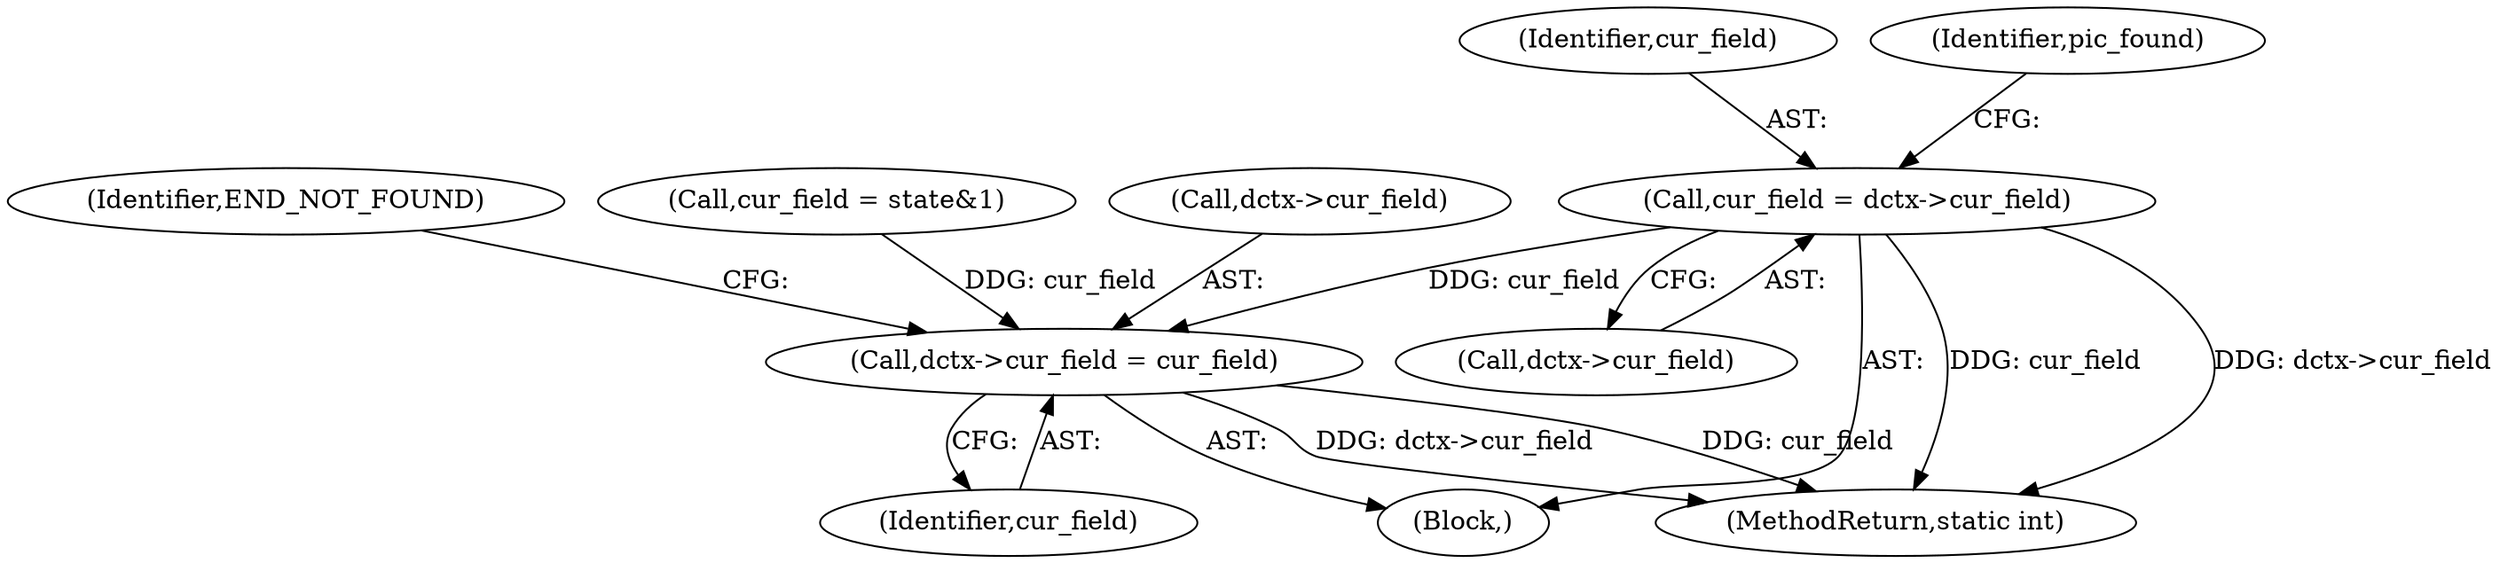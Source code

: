 digraph "0_FFmpeg_31c1c0b46a7021802c3d1d18039fca30dba5a14e@pointer" {
"1000137" [label="(Call,cur_field = dctx->cur_field)"];
"1000447" [label="(Call,dctx->cur_field = cur_field)"];
"1000451" [label="(Identifier,cur_field)"];
"1000137" [label="(Call,cur_field = dctx->cur_field)"];
"1000453" [label="(Identifier,END_NOT_FOUND)"];
"1000178" [label="(Call,cur_field = state&1)"];
"1000448" [label="(Call,dctx->cur_field)"];
"1000454" [label="(MethodReturn,static int)"];
"1000138" [label="(Identifier,cur_field)"];
"1000139" [label="(Call,dctx->cur_field)"];
"1000106" [label="(Block,)"];
"1000144" [label="(Identifier,pic_found)"];
"1000447" [label="(Call,dctx->cur_field = cur_field)"];
"1000137" -> "1000106"  [label="AST: "];
"1000137" -> "1000139"  [label="CFG: "];
"1000138" -> "1000137"  [label="AST: "];
"1000139" -> "1000137"  [label="AST: "];
"1000144" -> "1000137"  [label="CFG: "];
"1000137" -> "1000454"  [label="DDG: dctx->cur_field"];
"1000137" -> "1000454"  [label="DDG: cur_field"];
"1000137" -> "1000447"  [label="DDG: cur_field"];
"1000447" -> "1000106"  [label="AST: "];
"1000447" -> "1000451"  [label="CFG: "];
"1000448" -> "1000447"  [label="AST: "];
"1000451" -> "1000447"  [label="AST: "];
"1000453" -> "1000447"  [label="CFG: "];
"1000447" -> "1000454"  [label="DDG: cur_field"];
"1000447" -> "1000454"  [label="DDG: dctx->cur_field"];
"1000178" -> "1000447"  [label="DDG: cur_field"];
}
